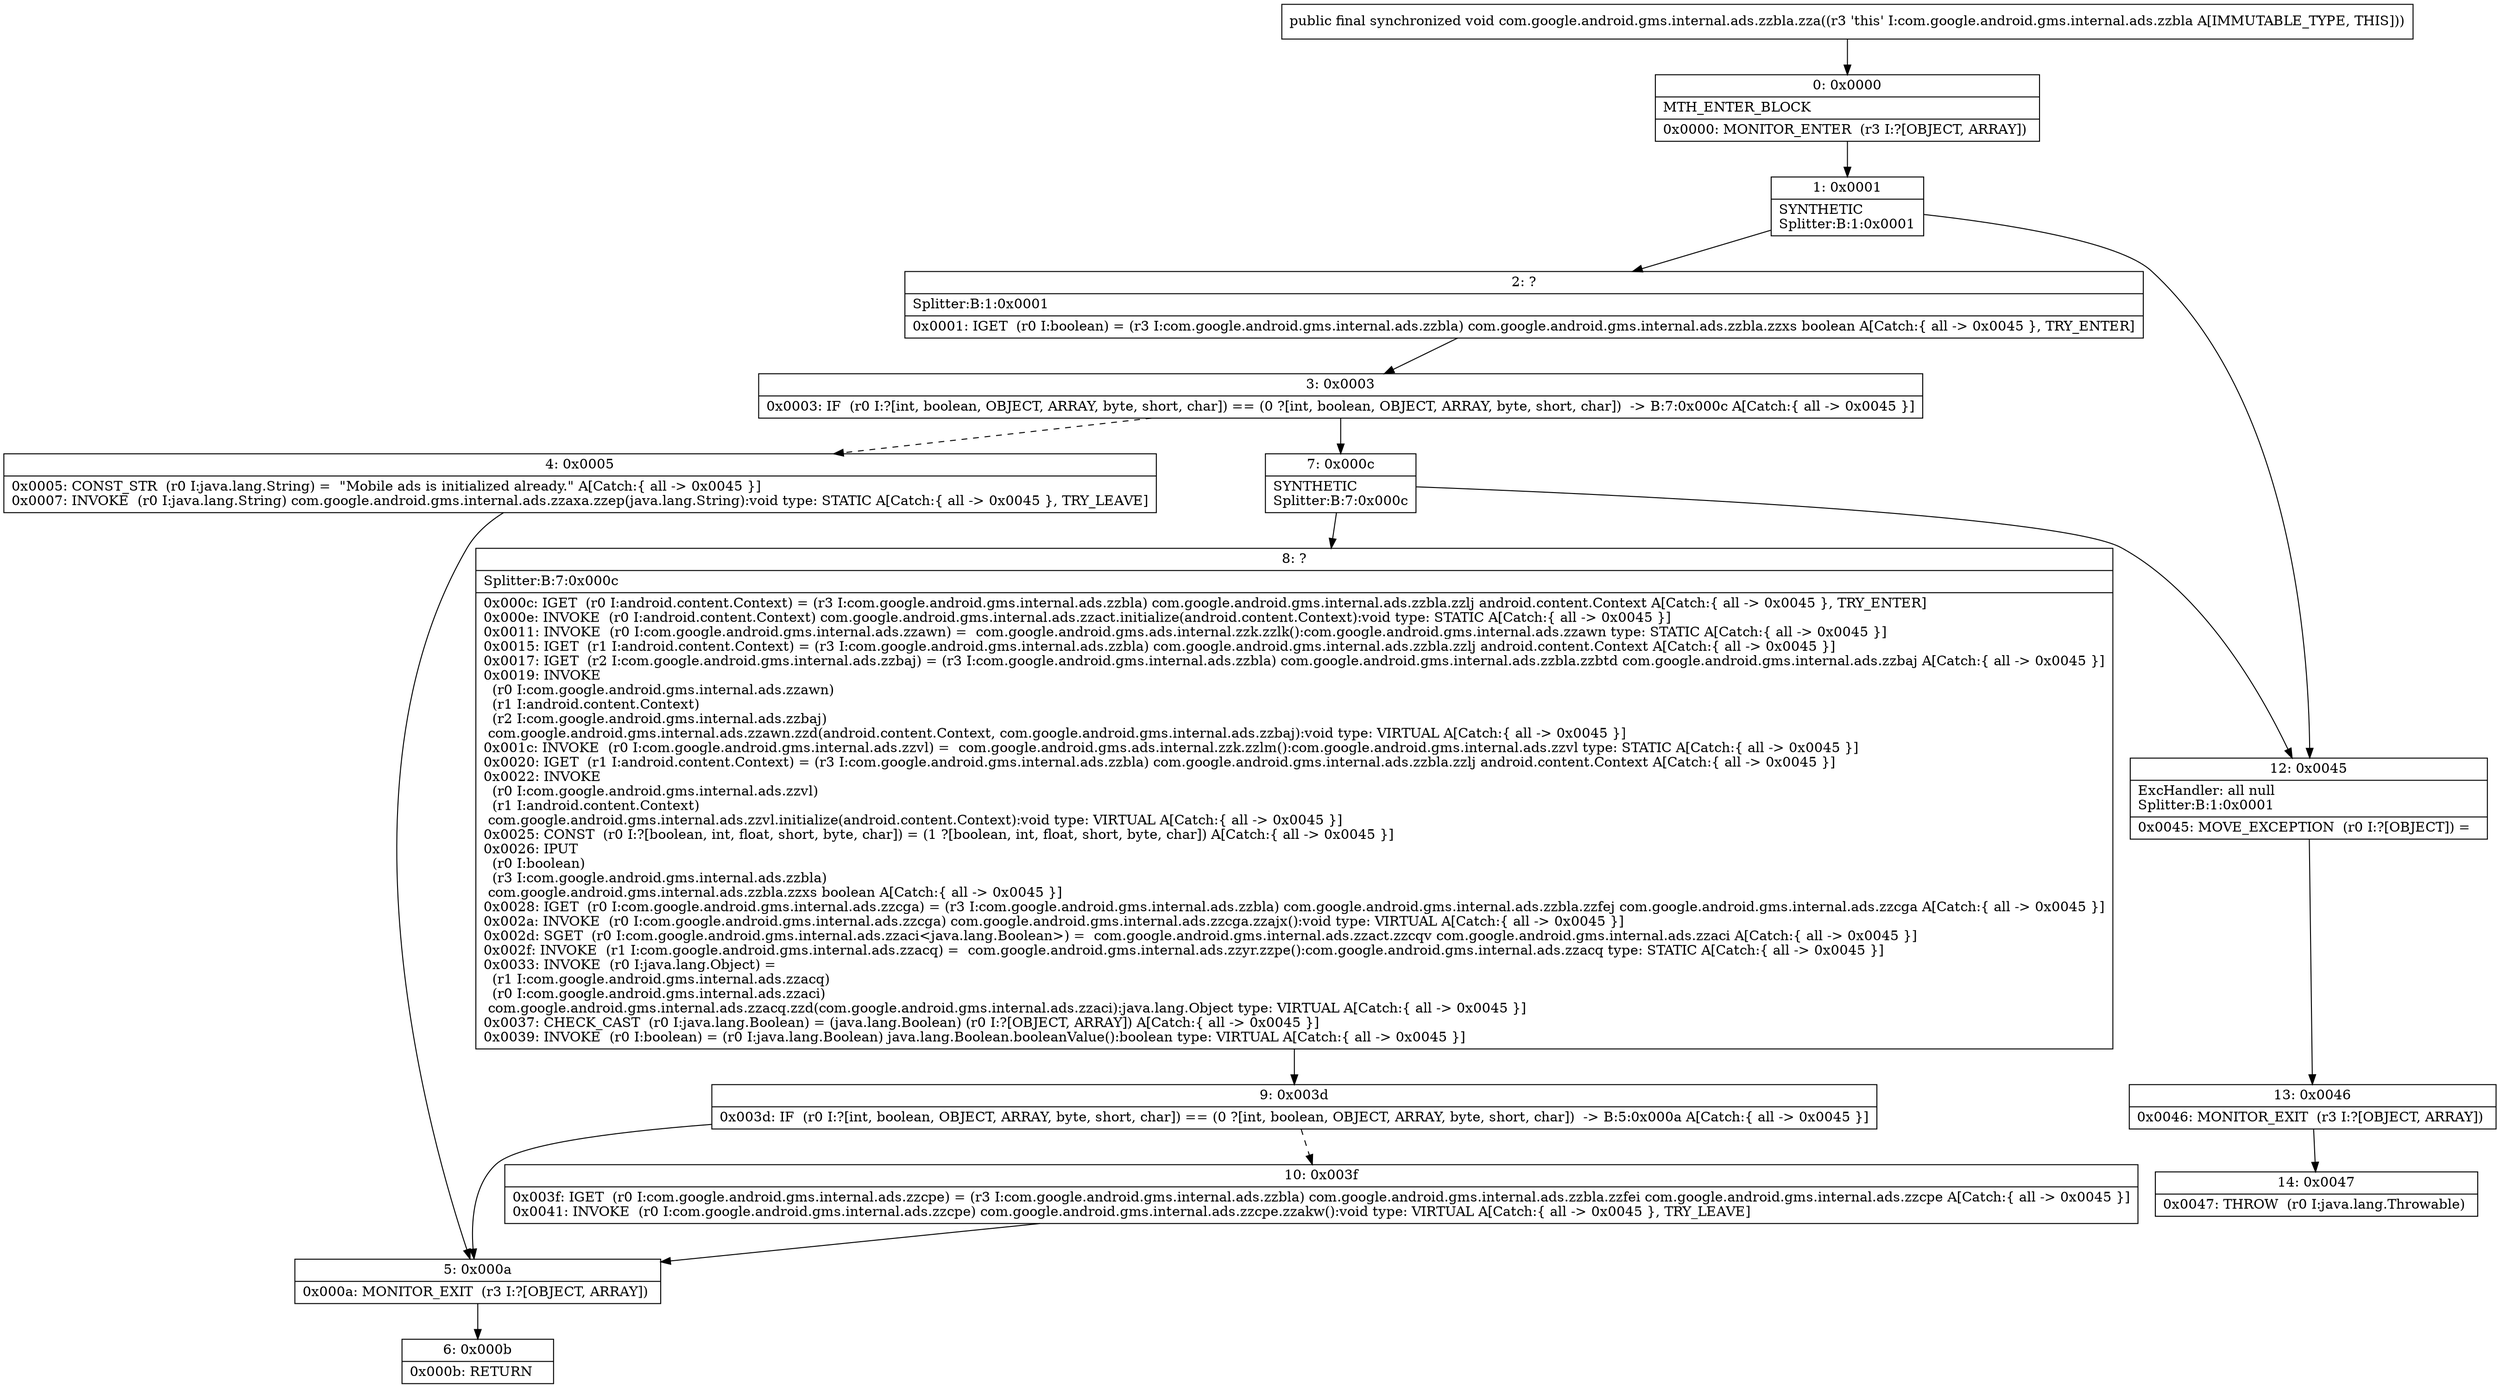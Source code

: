 digraph "CFG forcom.google.android.gms.internal.ads.zzbla.zza()V" {
Node_0 [shape=record,label="{0\:\ 0x0000|MTH_ENTER_BLOCK\l|0x0000: MONITOR_ENTER  (r3 I:?[OBJECT, ARRAY]) \l}"];
Node_1 [shape=record,label="{1\:\ 0x0001|SYNTHETIC\lSplitter:B:1:0x0001\l}"];
Node_2 [shape=record,label="{2\:\ ?|Splitter:B:1:0x0001\l|0x0001: IGET  (r0 I:boolean) = (r3 I:com.google.android.gms.internal.ads.zzbla) com.google.android.gms.internal.ads.zzbla.zzxs boolean A[Catch:\{ all \-\> 0x0045 \}, TRY_ENTER]\l}"];
Node_3 [shape=record,label="{3\:\ 0x0003|0x0003: IF  (r0 I:?[int, boolean, OBJECT, ARRAY, byte, short, char]) == (0 ?[int, boolean, OBJECT, ARRAY, byte, short, char])  \-\> B:7:0x000c A[Catch:\{ all \-\> 0x0045 \}]\l}"];
Node_4 [shape=record,label="{4\:\ 0x0005|0x0005: CONST_STR  (r0 I:java.lang.String) =  \"Mobile ads is initialized already.\" A[Catch:\{ all \-\> 0x0045 \}]\l0x0007: INVOKE  (r0 I:java.lang.String) com.google.android.gms.internal.ads.zzaxa.zzep(java.lang.String):void type: STATIC A[Catch:\{ all \-\> 0x0045 \}, TRY_LEAVE]\l}"];
Node_5 [shape=record,label="{5\:\ 0x000a|0x000a: MONITOR_EXIT  (r3 I:?[OBJECT, ARRAY]) \l}"];
Node_6 [shape=record,label="{6\:\ 0x000b|0x000b: RETURN   \l}"];
Node_7 [shape=record,label="{7\:\ 0x000c|SYNTHETIC\lSplitter:B:7:0x000c\l}"];
Node_8 [shape=record,label="{8\:\ ?|Splitter:B:7:0x000c\l|0x000c: IGET  (r0 I:android.content.Context) = (r3 I:com.google.android.gms.internal.ads.zzbla) com.google.android.gms.internal.ads.zzbla.zzlj android.content.Context A[Catch:\{ all \-\> 0x0045 \}, TRY_ENTER]\l0x000e: INVOKE  (r0 I:android.content.Context) com.google.android.gms.internal.ads.zzact.initialize(android.content.Context):void type: STATIC A[Catch:\{ all \-\> 0x0045 \}]\l0x0011: INVOKE  (r0 I:com.google.android.gms.internal.ads.zzawn) =  com.google.android.gms.ads.internal.zzk.zzlk():com.google.android.gms.internal.ads.zzawn type: STATIC A[Catch:\{ all \-\> 0x0045 \}]\l0x0015: IGET  (r1 I:android.content.Context) = (r3 I:com.google.android.gms.internal.ads.zzbla) com.google.android.gms.internal.ads.zzbla.zzlj android.content.Context A[Catch:\{ all \-\> 0x0045 \}]\l0x0017: IGET  (r2 I:com.google.android.gms.internal.ads.zzbaj) = (r3 I:com.google.android.gms.internal.ads.zzbla) com.google.android.gms.internal.ads.zzbla.zzbtd com.google.android.gms.internal.ads.zzbaj A[Catch:\{ all \-\> 0x0045 \}]\l0x0019: INVOKE  \l  (r0 I:com.google.android.gms.internal.ads.zzawn)\l  (r1 I:android.content.Context)\l  (r2 I:com.google.android.gms.internal.ads.zzbaj)\l com.google.android.gms.internal.ads.zzawn.zzd(android.content.Context, com.google.android.gms.internal.ads.zzbaj):void type: VIRTUAL A[Catch:\{ all \-\> 0x0045 \}]\l0x001c: INVOKE  (r0 I:com.google.android.gms.internal.ads.zzvl) =  com.google.android.gms.ads.internal.zzk.zzlm():com.google.android.gms.internal.ads.zzvl type: STATIC A[Catch:\{ all \-\> 0x0045 \}]\l0x0020: IGET  (r1 I:android.content.Context) = (r3 I:com.google.android.gms.internal.ads.zzbla) com.google.android.gms.internal.ads.zzbla.zzlj android.content.Context A[Catch:\{ all \-\> 0x0045 \}]\l0x0022: INVOKE  \l  (r0 I:com.google.android.gms.internal.ads.zzvl)\l  (r1 I:android.content.Context)\l com.google.android.gms.internal.ads.zzvl.initialize(android.content.Context):void type: VIRTUAL A[Catch:\{ all \-\> 0x0045 \}]\l0x0025: CONST  (r0 I:?[boolean, int, float, short, byte, char]) = (1 ?[boolean, int, float, short, byte, char]) A[Catch:\{ all \-\> 0x0045 \}]\l0x0026: IPUT  \l  (r0 I:boolean)\l  (r3 I:com.google.android.gms.internal.ads.zzbla)\l com.google.android.gms.internal.ads.zzbla.zzxs boolean A[Catch:\{ all \-\> 0x0045 \}]\l0x0028: IGET  (r0 I:com.google.android.gms.internal.ads.zzcga) = (r3 I:com.google.android.gms.internal.ads.zzbla) com.google.android.gms.internal.ads.zzbla.zzfej com.google.android.gms.internal.ads.zzcga A[Catch:\{ all \-\> 0x0045 \}]\l0x002a: INVOKE  (r0 I:com.google.android.gms.internal.ads.zzcga) com.google.android.gms.internal.ads.zzcga.zzajx():void type: VIRTUAL A[Catch:\{ all \-\> 0x0045 \}]\l0x002d: SGET  (r0 I:com.google.android.gms.internal.ads.zzaci\<java.lang.Boolean\>) =  com.google.android.gms.internal.ads.zzact.zzcqv com.google.android.gms.internal.ads.zzaci A[Catch:\{ all \-\> 0x0045 \}]\l0x002f: INVOKE  (r1 I:com.google.android.gms.internal.ads.zzacq) =  com.google.android.gms.internal.ads.zzyr.zzpe():com.google.android.gms.internal.ads.zzacq type: STATIC A[Catch:\{ all \-\> 0x0045 \}]\l0x0033: INVOKE  (r0 I:java.lang.Object) = \l  (r1 I:com.google.android.gms.internal.ads.zzacq)\l  (r0 I:com.google.android.gms.internal.ads.zzaci)\l com.google.android.gms.internal.ads.zzacq.zzd(com.google.android.gms.internal.ads.zzaci):java.lang.Object type: VIRTUAL A[Catch:\{ all \-\> 0x0045 \}]\l0x0037: CHECK_CAST  (r0 I:java.lang.Boolean) = (java.lang.Boolean) (r0 I:?[OBJECT, ARRAY]) A[Catch:\{ all \-\> 0x0045 \}]\l0x0039: INVOKE  (r0 I:boolean) = (r0 I:java.lang.Boolean) java.lang.Boolean.booleanValue():boolean type: VIRTUAL A[Catch:\{ all \-\> 0x0045 \}]\l}"];
Node_9 [shape=record,label="{9\:\ 0x003d|0x003d: IF  (r0 I:?[int, boolean, OBJECT, ARRAY, byte, short, char]) == (0 ?[int, boolean, OBJECT, ARRAY, byte, short, char])  \-\> B:5:0x000a A[Catch:\{ all \-\> 0x0045 \}]\l}"];
Node_10 [shape=record,label="{10\:\ 0x003f|0x003f: IGET  (r0 I:com.google.android.gms.internal.ads.zzcpe) = (r3 I:com.google.android.gms.internal.ads.zzbla) com.google.android.gms.internal.ads.zzbla.zzfei com.google.android.gms.internal.ads.zzcpe A[Catch:\{ all \-\> 0x0045 \}]\l0x0041: INVOKE  (r0 I:com.google.android.gms.internal.ads.zzcpe) com.google.android.gms.internal.ads.zzcpe.zzakw():void type: VIRTUAL A[Catch:\{ all \-\> 0x0045 \}, TRY_LEAVE]\l}"];
Node_12 [shape=record,label="{12\:\ 0x0045|ExcHandler: all null\lSplitter:B:1:0x0001\l|0x0045: MOVE_EXCEPTION  (r0 I:?[OBJECT]) =  \l}"];
Node_13 [shape=record,label="{13\:\ 0x0046|0x0046: MONITOR_EXIT  (r3 I:?[OBJECT, ARRAY]) \l}"];
Node_14 [shape=record,label="{14\:\ 0x0047|0x0047: THROW  (r0 I:java.lang.Throwable) \l}"];
MethodNode[shape=record,label="{public final synchronized void com.google.android.gms.internal.ads.zzbla.zza((r3 'this' I:com.google.android.gms.internal.ads.zzbla A[IMMUTABLE_TYPE, THIS])) }"];
MethodNode -> Node_0;
Node_0 -> Node_1;
Node_1 -> Node_2;
Node_1 -> Node_12;
Node_2 -> Node_3;
Node_3 -> Node_4[style=dashed];
Node_3 -> Node_7;
Node_4 -> Node_5;
Node_5 -> Node_6;
Node_7 -> Node_8;
Node_7 -> Node_12;
Node_8 -> Node_9;
Node_9 -> Node_5;
Node_9 -> Node_10[style=dashed];
Node_10 -> Node_5;
Node_12 -> Node_13;
Node_13 -> Node_14;
}

